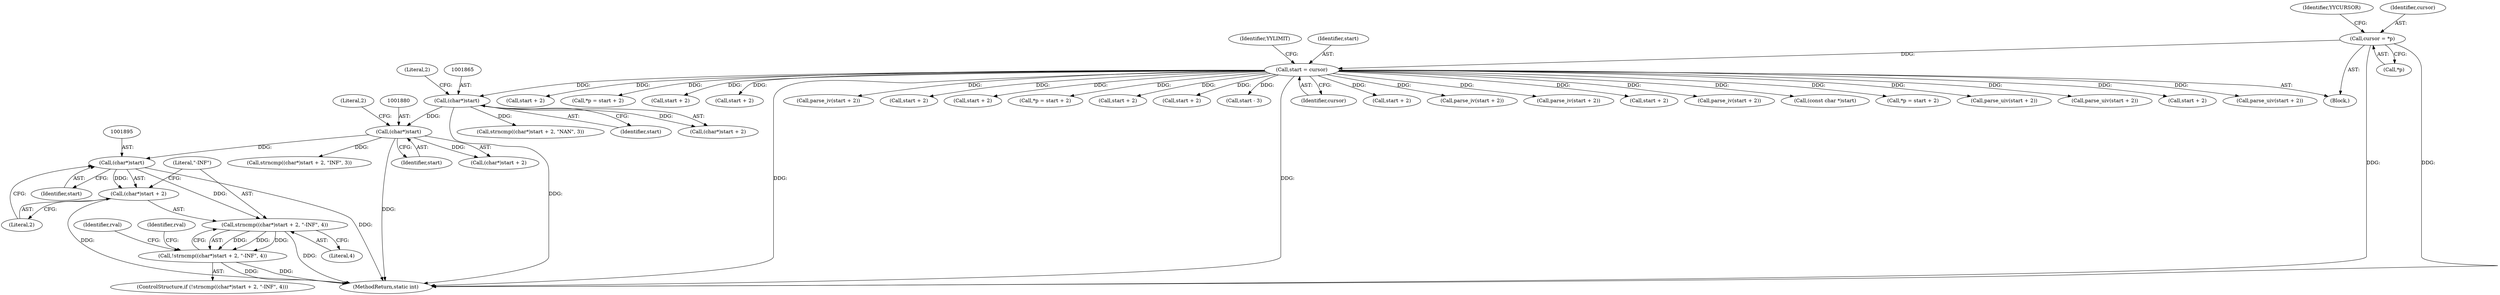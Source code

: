 digraph "0_php-src_20ce2fe8e3c211a42fee05a461a5881be9a8790e?w=1@pointer" {
"1001894" [label="(Call,(char*)start)"];
"1001879" [label="(Call,(char*)start)"];
"1001864" [label="(Call,(char*)start)"];
"1000144" [label="(Call,start = cursor)"];
"1000120" [label="(Call,cursor = *p)"];
"1001892" [label="(Call,strncmp((char*)start + 2, \"-INF\", 4))"];
"1001891" [label="(Call,!strncmp((char*)start + 2, \"-INF\", 4))"];
"1001893" [label="(Call,(char*)start + 2)"];
"1001902" [label="(Identifier,rval)"];
"1002375" [label="(Call,parse_iv(start + 2))"];
"1001899" [label="(Literal,4)"];
"1002234" [label="(Call,start + 2)"];
"1001890" [label="(ControlStructure,if (!strncmp((char*)start + 2, \"-INF\", 4)))"];
"1001878" [label="(Call,(char*)start + 2)"];
"1001864" [label="(Call,(char*)start)"];
"1000153" [label="(Identifier,YYLIMIT)"];
"1001877" [label="(Call,strncmp((char*)start + 2, \"INF\", 3))"];
"1001881" [label="(Identifier,start)"];
"1001908" [label="(Identifier,rval)"];
"1001882" [label="(Literal,2)"];
"1000508" [label="(Call,start + 2)"];
"1001898" [label="(Literal,\"-INF\")"];
"1002432" [label="(MethodReturn,static int)"];
"1001896" [label="(Identifier,start)"];
"1001891" [label="(Call,!strncmp((char*)start + 2, \"-INF\", 4))"];
"1001143" [label="(Call,*p = start + 2)"];
"1001866" [label="(Identifier,start)"];
"1001295" [label="(Call,start + 2)"];
"1001311" [label="(Call,start + 2)"];
"1002009" [label="(Call,start - 3)"];
"1000111" [label="(Block,)"];
"1001893" [label="(Call,(char*)start + 2)"];
"1001146" [label="(Call,start + 2)"];
"1000999" [label="(Call,parse_iv(start + 2))"];
"1002121" [label="(Call,parse_iv(start + 2))"];
"1002122" [label="(Call,start + 2)"];
"1001897" [label="(Literal,2)"];
"1002233" [label="(Call,parse_iv(start + 2))"];
"1000145" [label="(Identifier,start)"];
"1000122" [label="(Call,*p)"];
"1001653" [label="(Call,(const char *)start)"];
"1000126" [label="(Identifier,YYCURSOR)"];
"1001308" [label="(Call,*p = start + 2)"];
"1001129" [label="(Call,parse_uiv(start + 2))"];
"1001294" [label="(Call,parse_uiv(start + 2))"];
"1002376" [label="(Call,start + 2)"];
"1000120" [label="(Call,cursor = *p)"];
"1001863" [label="(Call,(char*)start + 2)"];
"1000487" [label="(Call,parse_uiv(start + 2))"];
"1000146" [label="(Identifier,cursor)"];
"1000488" [label="(Call,start + 2)"];
"1000505" [label="(Call,*p = start + 2)"];
"1001130" [label="(Call,start + 2)"];
"1001879" [label="(Call,(char*)start)"];
"1000121" [label="(Identifier,cursor)"];
"1001892" [label="(Call,strncmp((char*)start + 2, \"-INF\", 4))"];
"1001862" [label="(Call,strncmp((char*)start + 2, \"NAN\", 3))"];
"1001894" [label="(Call,(char*)start)"];
"1001000" [label="(Call,start + 2)"];
"1001867" [label="(Literal,2)"];
"1000144" [label="(Call,start = cursor)"];
"1001894" -> "1001893"  [label="AST: "];
"1001894" -> "1001896"  [label="CFG: "];
"1001895" -> "1001894"  [label="AST: "];
"1001896" -> "1001894"  [label="AST: "];
"1001897" -> "1001894"  [label="CFG: "];
"1001894" -> "1002432"  [label="DDG: "];
"1001894" -> "1001892"  [label="DDG: "];
"1001894" -> "1001893"  [label="DDG: "];
"1001879" -> "1001894"  [label="DDG: "];
"1001879" -> "1001878"  [label="AST: "];
"1001879" -> "1001881"  [label="CFG: "];
"1001880" -> "1001879"  [label="AST: "];
"1001881" -> "1001879"  [label="AST: "];
"1001882" -> "1001879"  [label="CFG: "];
"1001879" -> "1002432"  [label="DDG: "];
"1001879" -> "1001877"  [label="DDG: "];
"1001879" -> "1001878"  [label="DDG: "];
"1001864" -> "1001879"  [label="DDG: "];
"1001864" -> "1001863"  [label="AST: "];
"1001864" -> "1001866"  [label="CFG: "];
"1001865" -> "1001864"  [label="AST: "];
"1001866" -> "1001864"  [label="AST: "];
"1001867" -> "1001864"  [label="CFG: "];
"1001864" -> "1002432"  [label="DDG: "];
"1001864" -> "1001862"  [label="DDG: "];
"1001864" -> "1001863"  [label="DDG: "];
"1000144" -> "1001864"  [label="DDG: "];
"1000144" -> "1000111"  [label="AST: "];
"1000144" -> "1000146"  [label="CFG: "];
"1000145" -> "1000144"  [label="AST: "];
"1000146" -> "1000144"  [label="AST: "];
"1000153" -> "1000144"  [label="CFG: "];
"1000144" -> "1002432"  [label="DDG: "];
"1000144" -> "1002432"  [label="DDG: "];
"1000120" -> "1000144"  [label="DDG: "];
"1000144" -> "1000487"  [label="DDG: "];
"1000144" -> "1000488"  [label="DDG: "];
"1000144" -> "1000505"  [label="DDG: "];
"1000144" -> "1000508"  [label="DDG: "];
"1000144" -> "1000999"  [label="DDG: "];
"1000144" -> "1001000"  [label="DDG: "];
"1000144" -> "1001129"  [label="DDG: "];
"1000144" -> "1001130"  [label="DDG: "];
"1000144" -> "1001143"  [label="DDG: "];
"1000144" -> "1001146"  [label="DDG: "];
"1000144" -> "1001294"  [label="DDG: "];
"1000144" -> "1001295"  [label="DDG: "];
"1000144" -> "1001308"  [label="DDG: "];
"1000144" -> "1001311"  [label="DDG: "];
"1000144" -> "1001653"  [label="DDG: "];
"1000144" -> "1002009"  [label="DDG: "];
"1000144" -> "1002121"  [label="DDG: "];
"1000144" -> "1002122"  [label="DDG: "];
"1000144" -> "1002233"  [label="DDG: "];
"1000144" -> "1002234"  [label="DDG: "];
"1000144" -> "1002375"  [label="DDG: "];
"1000144" -> "1002376"  [label="DDG: "];
"1000120" -> "1000111"  [label="AST: "];
"1000120" -> "1000122"  [label="CFG: "];
"1000121" -> "1000120"  [label="AST: "];
"1000122" -> "1000120"  [label="AST: "];
"1000126" -> "1000120"  [label="CFG: "];
"1000120" -> "1002432"  [label="DDG: "];
"1000120" -> "1002432"  [label="DDG: "];
"1001892" -> "1001891"  [label="AST: "];
"1001892" -> "1001899"  [label="CFG: "];
"1001893" -> "1001892"  [label="AST: "];
"1001898" -> "1001892"  [label="AST: "];
"1001899" -> "1001892"  [label="AST: "];
"1001891" -> "1001892"  [label="CFG: "];
"1001892" -> "1002432"  [label="DDG: "];
"1001892" -> "1001891"  [label="DDG: "];
"1001892" -> "1001891"  [label="DDG: "];
"1001892" -> "1001891"  [label="DDG: "];
"1001891" -> "1001890"  [label="AST: "];
"1001902" -> "1001891"  [label="CFG: "];
"1001908" -> "1001891"  [label="CFG: "];
"1001891" -> "1002432"  [label="DDG: "];
"1001891" -> "1002432"  [label="DDG: "];
"1001893" -> "1001897"  [label="CFG: "];
"1001897" -> "1001893"  [label="AST: "];
"1001898" -> "1001893"  [label="CFG: "];
"1001893" -> "1002432"  [label="DDG: "];
}

